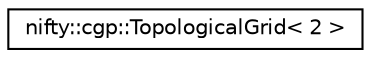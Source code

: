 digraph "Graphical Class Hierarchy"
{
  edge [fontname="Helvetica",fontsize="10",labelfontname="Helvetica",labelfontsize="10"];
  node [fontname="Helvetica",fontsize="10",shape=record];
  rankdir="LR";
  Node1 [label="nifty::cgp::TopologicalGrid\< 2 \>",height=0.2,width=0.4,color="black", fillcolor="white", style="filled",URL="$classnifty_1_1cgp_1_1TopologicalGrid_3_012_01_4.html",tooltip="Class for cartesian grid partitioning for 2d images. "];
}
